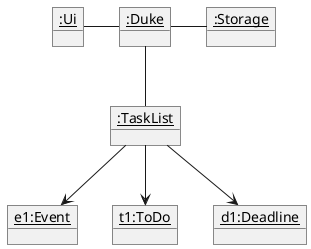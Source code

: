 @startuml
'https://plantuml.com/object-diagram

object "<u>:Duke" As Duke
object "<u>:Ui" As Ui
object "<u>:TaskList" As TaskList
object "<u>:Storage" As Storage
object "<u>e1:Event" As Event
object "<u>t1:ToDo" As ToDo
object "<u>d1:Deadline" As Deadline

Ui - Duke
Duke  -- TaskList
Duke - Storage
TaskList --> Event
TaskList -->  ToDo
TaskList -->  Deadline



@enduml
